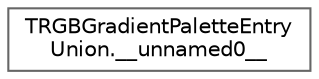 digraph "Graphical Class Hierarchy"
{
 // LATEX_PDF_SIZE
  bgcolor="transparent";
  edge [fontname=Helvetica,fontsize=10,labelfontname=Helvetica,labelfontsize=10];
  node [fontname=Helvetica,fontsize=10,shape=box,height=0.2,width=0.4];
  rankdir="LR";
  Node0 [id="Node000000",label="TRGBGradientPaletteEntry\lUnion.__unnamed0__",height=0.2,width=0.4,color="grey40", fillcolor="white", style="filled",URL="$d6/d39/group___palette_classes.html#df/dd6/struct_t_r_g_b_gradient_palette_entry_union_8____unnamed0____",tooltip=" "];
}
